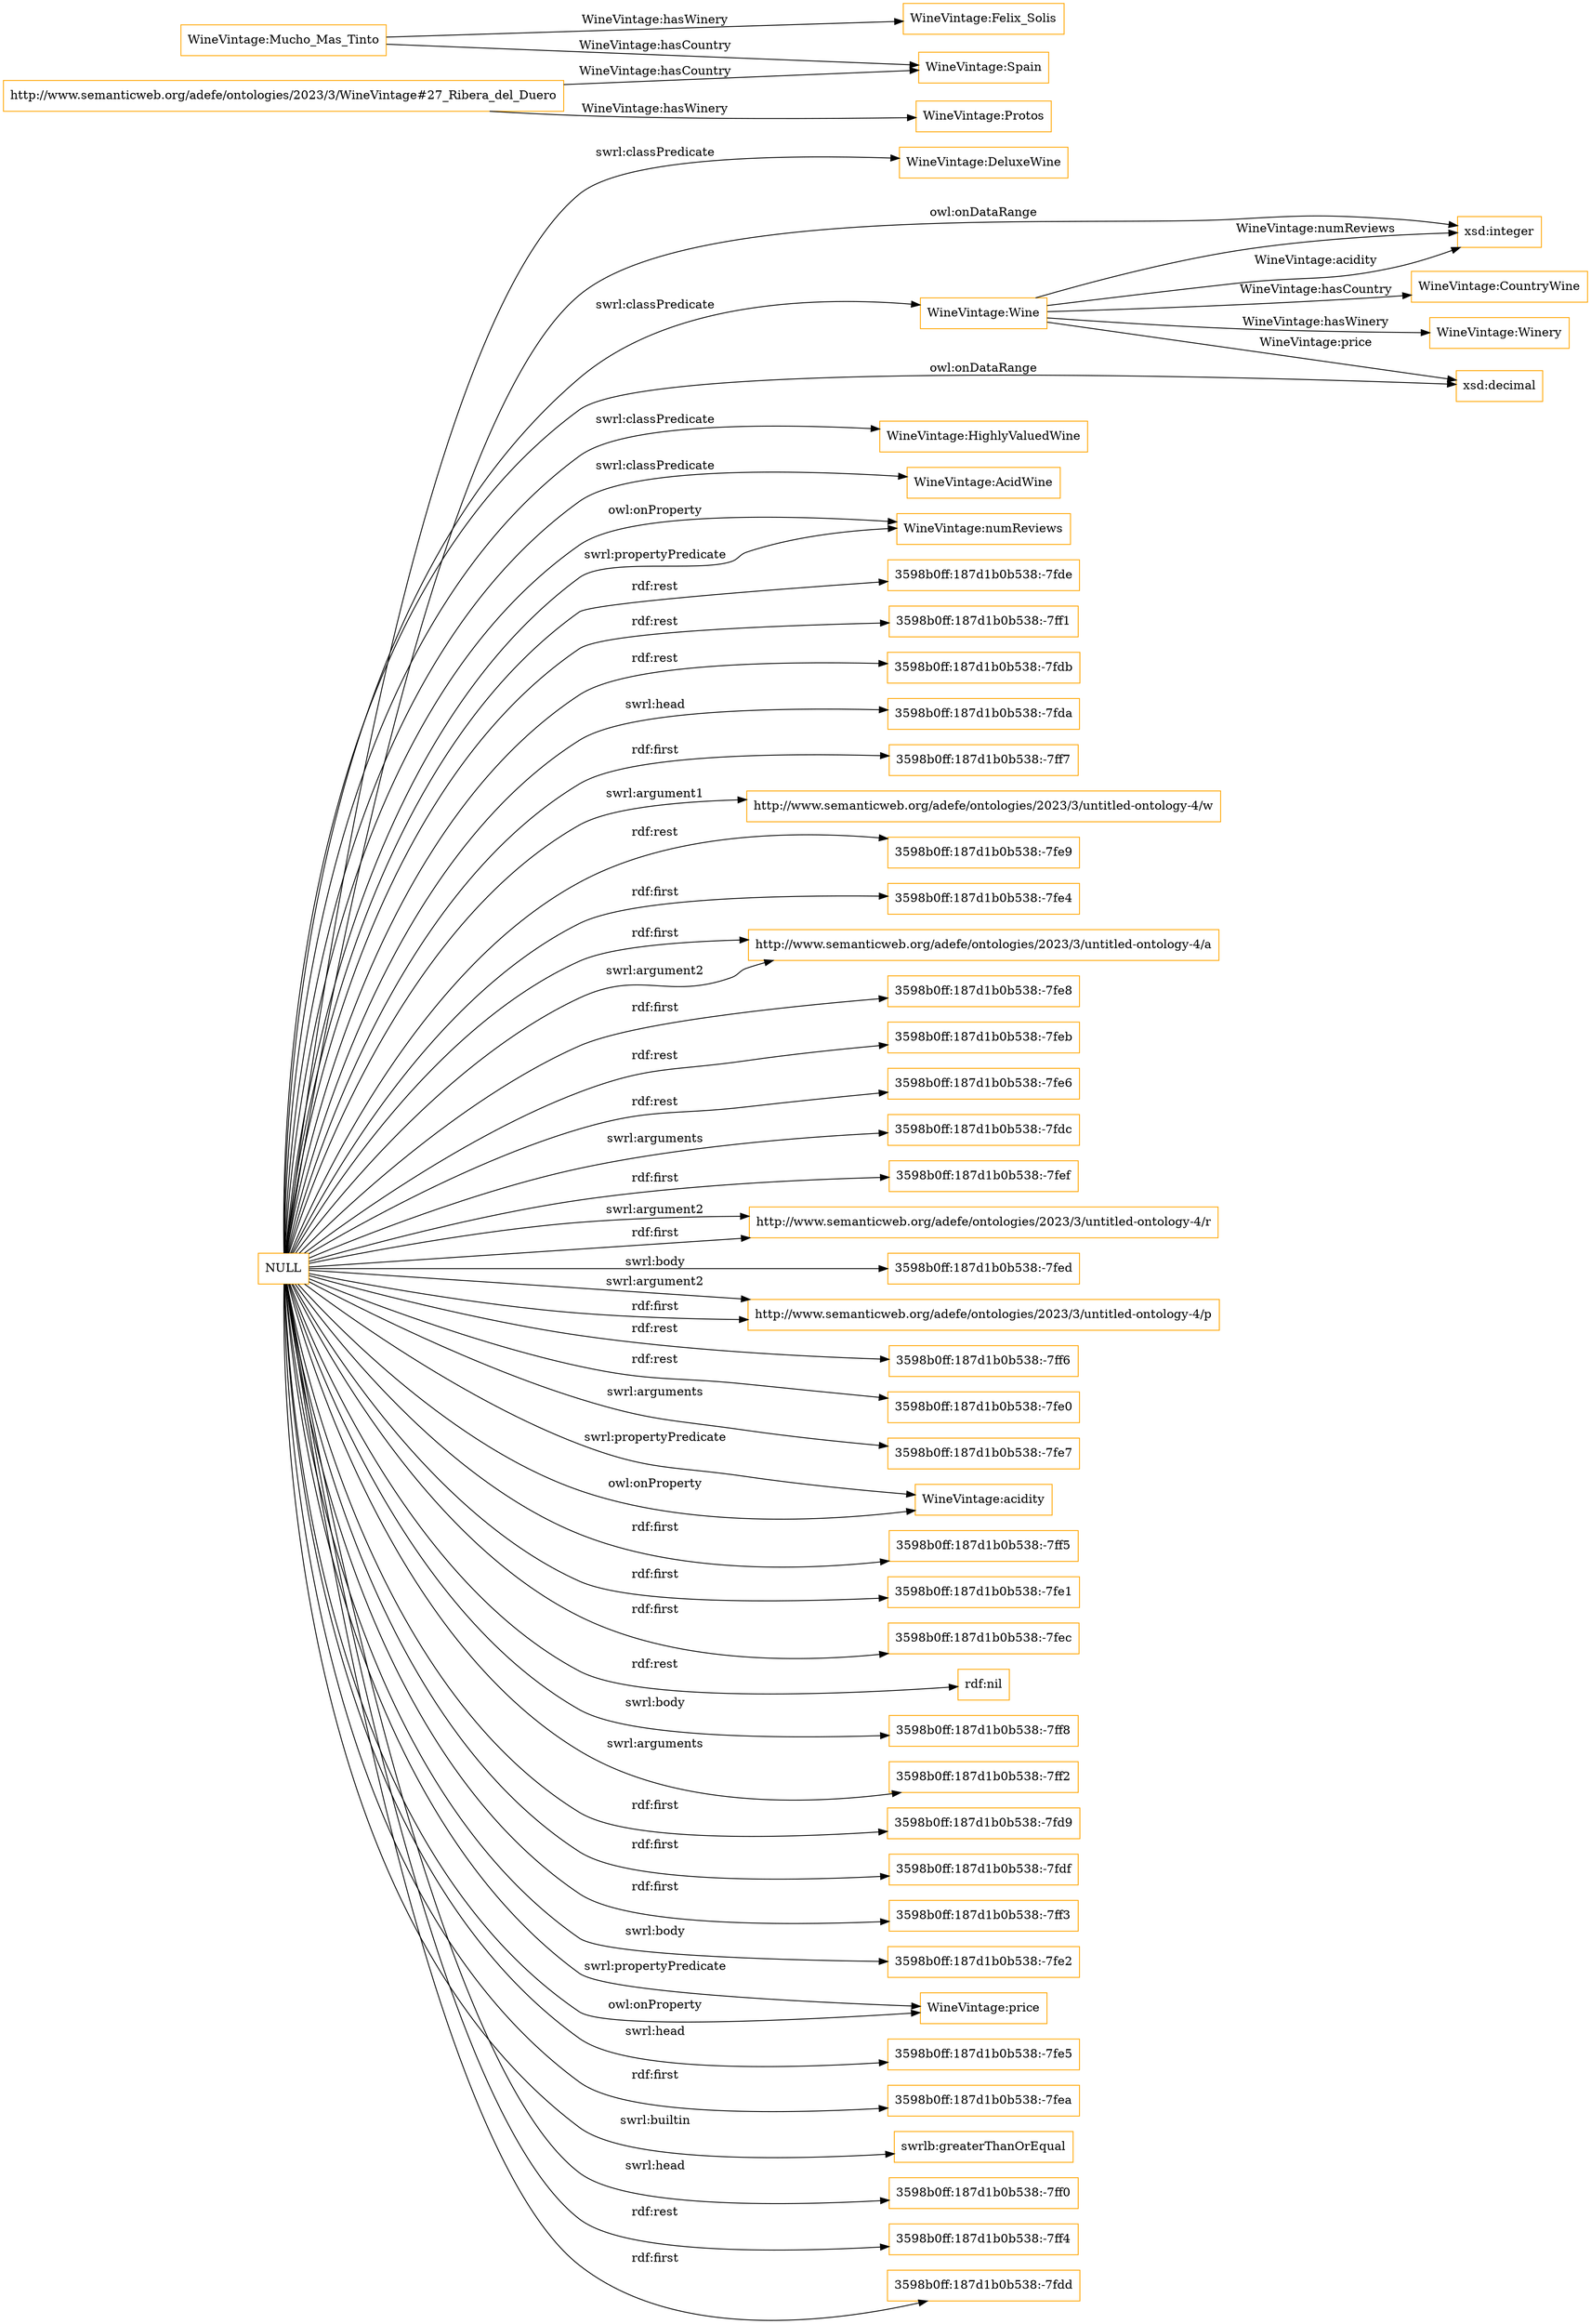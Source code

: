 digraph ar2dtool_diagram { 
rankdir=LR;
size="1501"
node [shape = rectangle, color="orange"]; "WineVintage:DeluxeWine" "WineVintage:CountryWine" "WineVintage:Wine" "WineVintage:HighlyValuedWine" "WineVintage:Winery" "WineVintage:AcidWine" ; /*classes style*/
	"WineVintage:Mucho_Mas_Tinto" -> "WineVintage:Felix_Solis" [ label = "WineVintage:hasWinery" ];
	"WineVintage:Mucho_Mas_Tinto" -> "WineVintage:Spain" [ label = "WineVintage:hasCountry" ];
	"NULL" -> "WineVintage:numReviews" [ label = "owl:onProperty" ];
	"NULL" -> "3598b0ff:187d1b0b538:-7fde" [ label = "rdf:rest" ];
	"NULL" -> "3598b0ff:187d1b0b538:-7ff1" [ label = "rdf:rest" ];
	"NULL" -> "3598b0ff:187d1b0b538:-7fdb" [ label = "rdf:rest" ];
	"NULL" -> "3598b0ff:187d1b0b538:-7fda" [ label = "swrl:head" ];
	"NULL" -> "3598b0ff:187d1b0b538:-7ff7" [ label = "rdf:first" ];
	"NULL" -> "http://www.semanticweb.org/adefe/ontologies/2023/3/untitled-ontology-4/w" [ label = "swrl:argument1" ];
	"NULL" -> "3598b0ff:187d1b0b538:-7fe9" [ label = "rdf:rest" ];
	"NULL" -> "3598b0ff:187d1b0b538:-7fe4" [ label = "rdf:first" ];
	"NULL" -> "http://www.semanticweb.org/adefe/ontologies/2023/3/untitled-ontology-4/a" [ label = "rdf:first" ];
	"NULL" -> "3598b0ff:187d1b0b538:-7fe8" [ label = "rdf:first" ];
	"NULL" -> "3598b0ff:187d1b0b538:-7feb" [ label = "rdf:rest" ];
	"NULL" -> "3598b0ff:187d1b0b538:-7fe6" [ label = "rdf:rest" ];
	"NULL" -> "3598b0ff:187d1b0b538:-7fdc" [ label = "swrl:arguments" ];
	"NULL" -> "WineVintage:numReviews" [ label = "swrl:propertyPredicate" ];
	"NULL" -> "3598b0ff:187d1b0b538:-7fef" [ label = "rdf:first" ];
	"NULL" -> "http://www.semanticweb.org/adefe/ontologies/2023/3/untitled-ontology-4/a" [ label = "swrl:argument2" ];
	"NULL" -> "http://www.semanticweb.org/adefe/ontologies/2023/3/untitled-ontology-4/r" [ label = "swrl:argument2" ];
	"NULL" -> "3598b0ff:187d1b0b538:-7fed" [ label = "swrl:body" ];
	"NULL" -> "http://www.semanticweb.org/adefe/ontologies/2023/3/untitled-ontology-4/p" [ label = "swrl:argument2" ];
	"NULL" -> "3598b0ff:187d1b0b538:-7ff6" [ label = "rdf:rest" ];
	"NULL" -> "3598b0ff:187d1b0b538:-7fe0" [ label = "rdf:rest" ];
	"NULL" -> "http://www.semanticweb.org/adefe/ontologies/2023/3/untitled-ontology-4/r" [ label = "rdf:first" ];
	"NULL" -> "3598b0ff:187d1b0b538:-7fe7" [ label = "swrl:arguments" ];
	"NULL" -> "xsd:integer" [ label = "owl:onDataRange" ];
	"NULL" -> "WineVintage:acidity" [ label = "swrl:propertyPredicate" ];
	"NULL" -> "3598b0ff:187d1b0b538:-7ff5" [ label = "rdf:first" ];
	"NULL" -> "3598b0ff:187d1b0b538:-7fe1" [ label = "rdf:first" ];
	"NULL" -> "3598b0ff:187d1b0b538:-7fec" [ label = "rdf:first" ];
	"NULL" -> "rdf:nil" [ label = "rdf:rest" ];
	"NULL" -> "3598b0ff:187d1b0b538:-7ff8" [ label = "swrl:body" ];
	"NULL" -> "3598b0ff:187d1b0b538:-7ff2" [ label = "swrl:arguments" ];
	"NULL" -> "3598b0ff:187d1b0b538:-7fd9" [ label = "rdf:first" ];
	"NULL" -> "http://www.semanticweb.org/adefe/ontologies/2023/3/untitled-ontology-4/p" [ label = "rdf:first" ];
	"NULL" -> "3598b0ff:187d1b0b538:-7fdf" [ label = "rdf:first" ];
	"NULL" -> "3598b0ff:187d1b0b538:-7ff3" [ label = "rdf:first" ];
	"NULL" -> "WineVintage:Wine" [ label = "swrl:classPredicate" ];
	"NULL" -> "3598b0ff:187d1b0b538:-7fe2" [ label = "swrl:body" ];
	"NULL" -> "WineVintage:price" [ label = "swrl:propertyPredicate" ];
	"NULL" -> "3598b0ff:187d1b0b538:-7fe5" [ label = "swrl:head" ];
	"NULL" -> "3598b0ff:187d1b0b538:-7fea" [ label = "rdf:first" ];
	"NULL" -> "swrlb:greaterThanOrEqual" [ label = "swrl:builtin" ];
	"NULL" -> "3598b0ff:187d1b0b538:-7ff0" [ label = "swrl:head" ];
	"NULL" -> "WineVintage:price" [ label = "owl:onProperty" ];
	"NULL" -> "WineVintage:AcidWine" [ label = "swrl:classPredicate" ];
	"NULL" -> "xsd:decimal" [ label = "owl:onDataRange" ];
	"NULL" -> "WineVintage:acidity" [ label = "owl:onProperty" ];
	"NULL" -> "WineVintage:HighlyValuedWine" [ label = "swrl:classPredicate" ];
	"NULL" -> "3598b0ff:187d1b0b538:-7ff4" [ label = "rdf:rest" ];
	"NULL" -> "3598b0ff:187d1b0b538:-7fdd" [ label = "rdf:first" ];
	"NULL" -> "WineVintage:DeluxeWine" [ label = "swrl:classPredicate" ];
	"http://www.semanticweb.org/adefe/ontologies/2023/3/WineVintage#27_Ribera_del_Duero" -> "WineVintage:Protos" [ label = "WineVintage:hasWinery" ];
	"http://www.semanticweb.org/adefe/ontologies/2023/3/WineVintage#27_Ribera_del_Duero" -> "WineVintage:Spain" [ label = "WineVintage:hasCountry" ];
	"WineVintage:Wine" -> "WineVintage:Winery" [ label = "WineVintage:hasWinery" ];
	"WineVintage:Wine" -> "xsd:integer" [ label = "WineVintage:numReviews" ];
	"WineVintage:Wine" -> "xsd:integer" [ label = "WineVintage:acidity" ];
	"WineVintage:Wine" -> "xsd:decimal" [ label = "WineVintage:price" ];
	"WineVintage:Wine" -> "WineVintage:CountryWine" [ label = "WineVintage:hasCountry" ];

}
